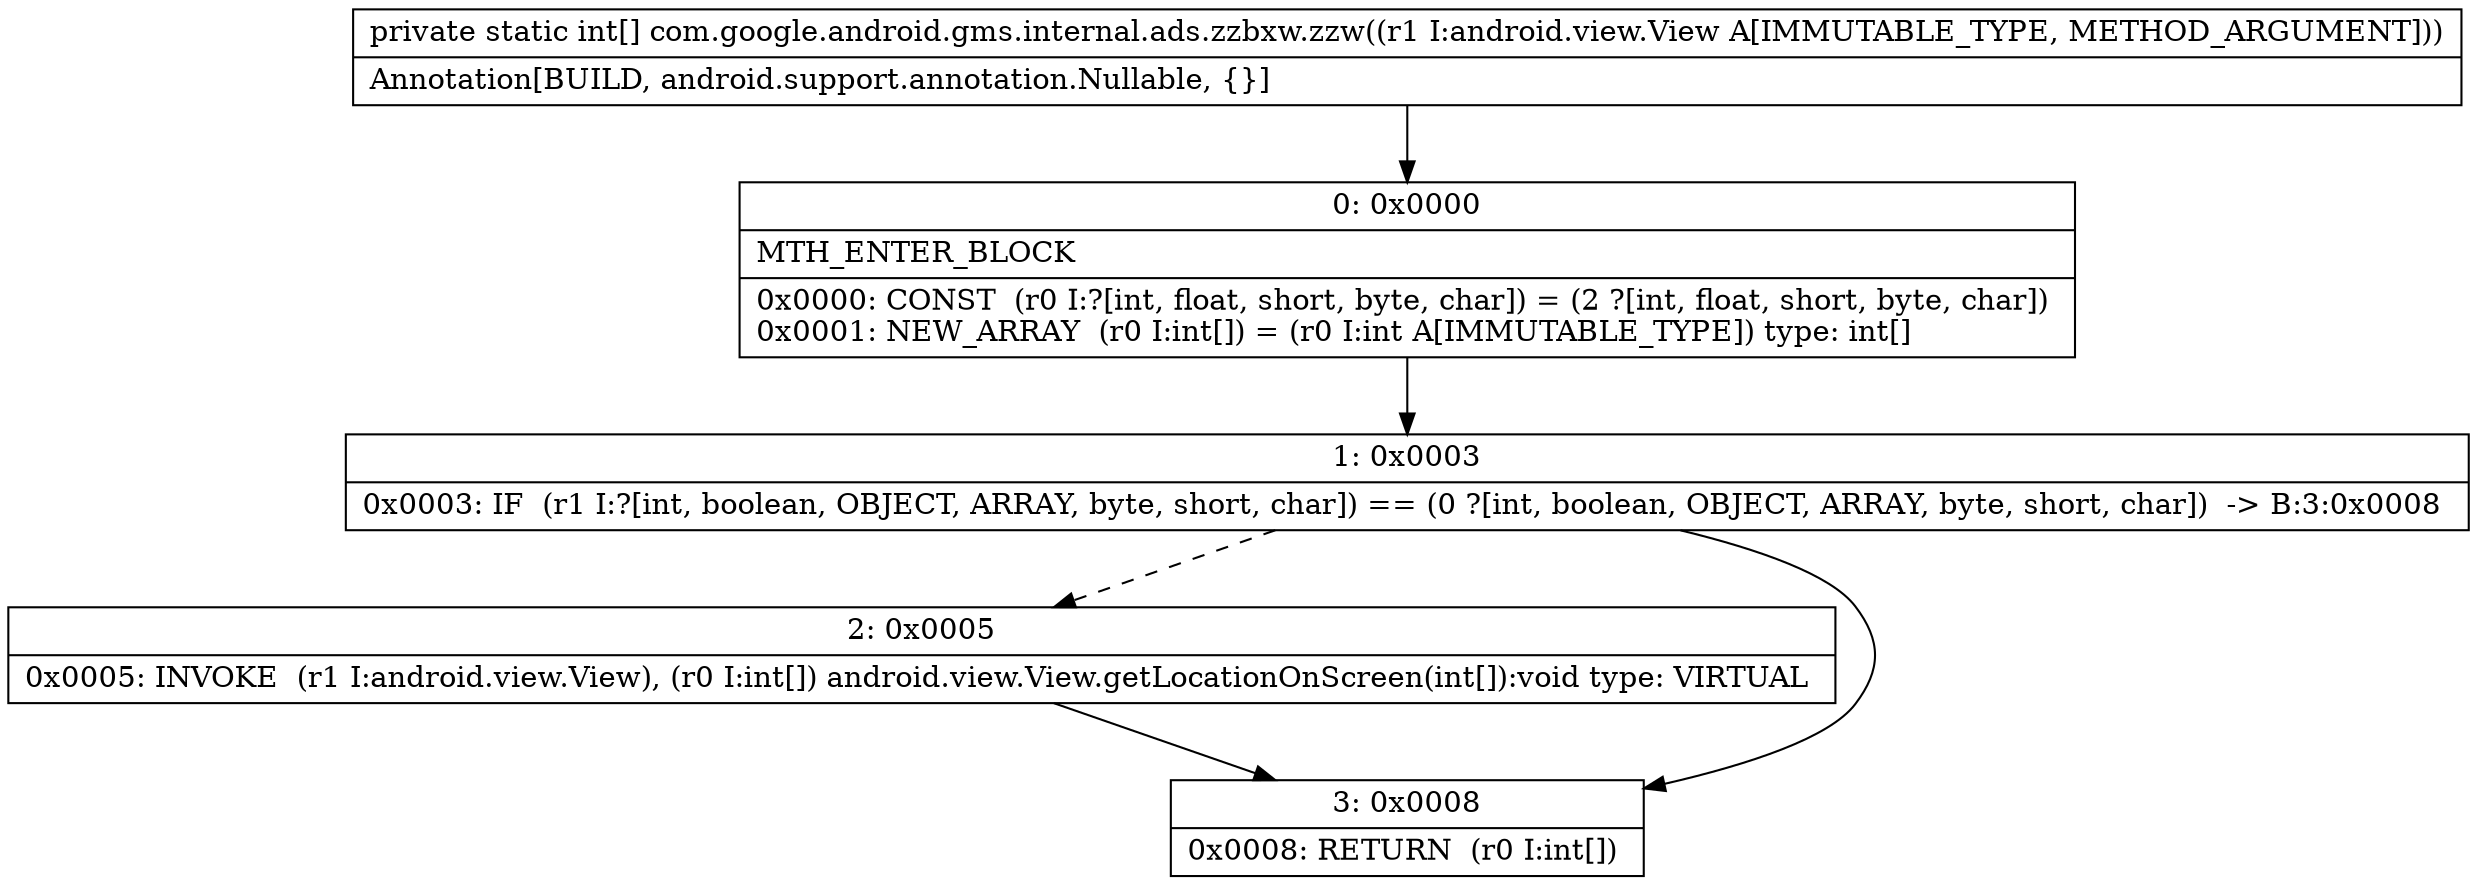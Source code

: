 digraph "CFG forcom.google.android.gms.internal.ads.zzbxw.zzw(Landroid\/view\/View;)[I" {
Node_0 [shape=record,label="{0\:\ 0x0000|MTH_ENTER_BLOCK\l|0x0000: CONST  (r0 I:?[int, float, short, byte, char]) = (2 ?[int, float, short, byte, char]) \l0x0001: NEW_ARRAY  (r0 I:int[]) = (r0 I:int A[IMMUTABLE_TYPE]) type: int[] \l}"];
Node_1 [shape=record,label="{1\:\ 0x0003|0x0003: IF  (r1 I:?[int, boolean, OBJECT, ARRAY, byte, short, char]) == (0 ?[int, boolean, OBJECT, ARRAY, byte, short, char])  \-\> B:3:0x0008 \l}"];
Node_2 [shape=record,label="{2\:\ 0x0005|0x0005: INVOKE  (r1 I:android.view.View), (r0 I:int[]) android.view.View.getLocationOnScreen(int[]):void type: VIRTUAL \l}"];
Node_3 [shape=record,label="{3\:\ 0x0008|0x0008: RETURN  (r0 I:int[]) \l}"];
MethodNode[shape=record,label="{private static int[] com.google.android.gms.internal.ads.zzbxw.zzw((r1 I:android.view.View A[IMMUTABLE_TYPE, METHOD_ARGUMENT]))  | Annotation[BUILD, android.support.annotation.Nullable, \{\}]\l}"];
MethodNode -> Node_0;
Node_0 -> Node_1;
Node_1 -> Node_2[style=dashed];
Node_1 -> Node_3;
Node_2 -> Node_3;
}

